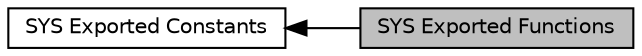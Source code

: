 digraph "SYS Exported Functions"
{
  edge [fontname="Helvetica",fontsize="10",labelfontname="Helvetica",labelfontsize="10"];
  node [fontname="Helvetica",fontsize="10",shape=box];
  rankdir=LR;
  Node2 [label="SYS Exported Constants",height=0.2,width=0.4,color="black", fillcolor="white", style="filled",URL="$dc/d4e/group___n_a_n_o1_x2___s_y_s___e_x_p_o_r_t_e_d___c_o_n_s_t_a_n_t_s.html",tooltip=" "];
  Node1 [label="SYS Exported Functions",height=0.2,width=0.4,color="black", fillcolor="grey75", style="filled", fontcolor="black",tooltip=" "];
  Node2->Node1 [shape=plaintext, dir="back", style="solid"];
}
